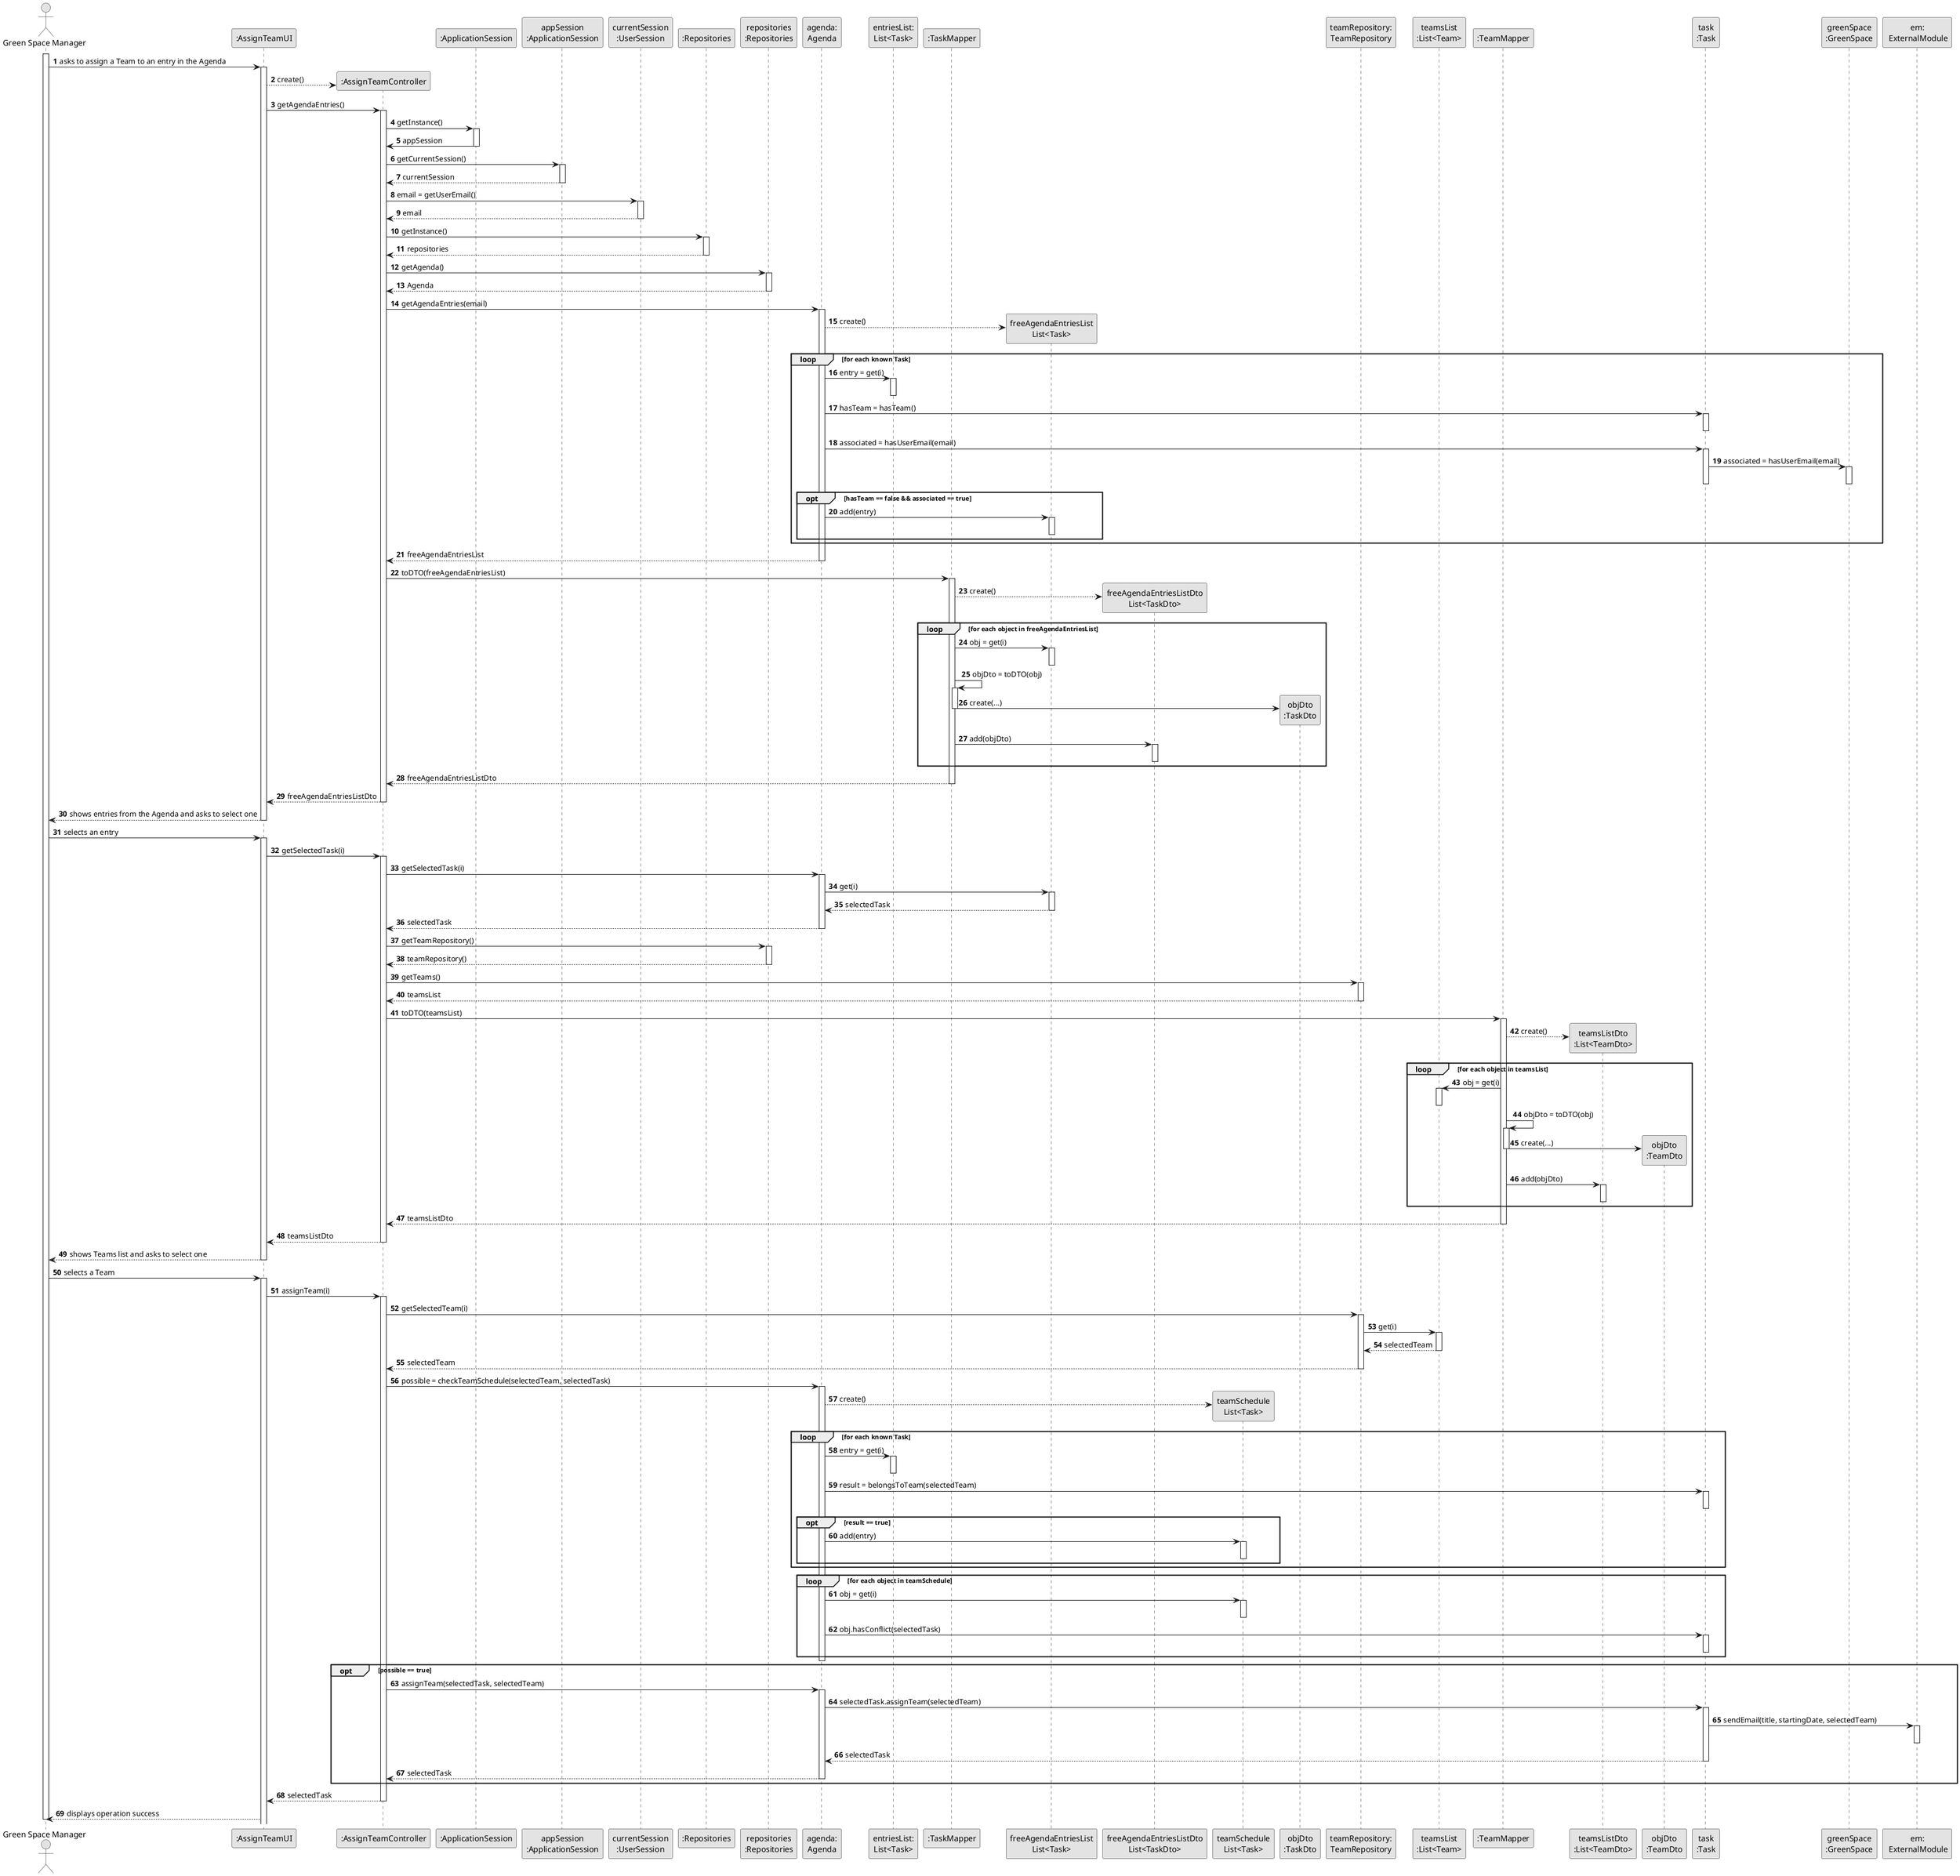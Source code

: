 @startuml
skinparam monochrome true
skinparam packageStyle rectangle
skinparam shadowing false

autonumber

'hide footbox
actor "Green Space Manager" as GSM
participant ":AssignTeamUI" as UI
participant ":AssignTeamController" as CTRL
participant ":ApplicationSession" as _APP
participant "appSession\n:ApplicationSession" as APP
participant "currentSession\n:UserSession" as SESSION
participant ":Repositories" as RepositorySingleton
participant "repositories\n:Repositories" as PLAT
participant "agenda:\nAgenda" as Agenda
participant "entriesList:\nList<Task>" as EntriesList
participant ":TaskMapper" as TaskMapper
participant "freeAgendaEntriesList\nList<Task>" as freeAgendaEntriesList
participant "freeAgendaEntriesListDto\nList<TaskDto>" as freeAgendaEntriesListDto
participant "teamSchedule\nList<Task>" as teamSchedule
participant "objDto\n:TaskDto" as taskDto
participant "teamRepository:\nTeamRepository" as TeamRepository
participant "teamsList\n:List<Team>" as teamsList
participant ":TeamMapper" as TeamMapper
participant "teamsListDto\n:List<TeamDto>" as teamsListDto
participant "objDto\n:TeamDto" as teamDto
participant "task\n:Task" as Task
participant "greenSpace\n:GreenSpace" as greenSpace
participant "em:\n ExternalModule" as EM

activate GSM

    GSM -> UI : asks to assign a Team to an entry in the Agenda
    activate UI

        UI --> CTRL** : create()
        UI -> CTRL : getAgendaEntries()
        activate CTRL

        CTRL -> _APP: getInstance()
            activate _APP
                _APP -> CTRL: appSession
            deactivate _APP

            CTRL -> APP: getCurrentSession()
            activate APP

                APP --> CTRL: currentSession
            deactivate APP

            CTRL -> SESSION: email = getUserEmail()
                activate SESSION

                SESSION --> CTRL: email
            deactivate SESSION

            CTRL -> RepositorySingleton : getInstance()
                activate RepositorySingleton

                    RepositorySingleton --> CTRL: repositories
                deactivate RepositorySingleton

                CTRL -> PLAT : getAgenda()
                activate PLAT

                    PLAT --> CTRL : Agenda
                deactivate PLAT

                CTRL -> Agenda : getAgendaEntries(email)
                activate Agenda

                    Agenda --> freeAgendaEntriesList** : create()

                    loop for each known Task

                        Agenda -> EntriesList : entry = get(i)
                        activate EntriesList
                        deactivate EntriesList

                        Agenda -> Task : hasTeam = hasTeam()
                        activate Task
                        deactivate Task

                        Agenda -> Task : associated = hasUserEmail(email)
                        activate Task

                            Task -> greenSpace : associated = hasUserEmail(email)
                            activate greenSpace
                            deactivate greenSpace

                        deactivate Task

                        opt hasTeam == false && associated == true

                            Agenda -> freeAgendaEntriesList : add(entry)
                            activate freeAgendaEntriesList
                            deactivate freeAgendaEntriesList

                        end opt

                    end loop

                    Agenda --> CTRL : freeAgendaEntriesList
                deactivate Agenda

                CTRL -> TaskMapper : toDTO(freeAgendaEntriesList)
                activate TaskMapper

                    TaskMapper --> freeAgendaEntriesListDto** : create()

                    loop for each object in freeAgendaEntriesList
                        TaskMapper -> freeAgendaEntriesList : obj = get(i)
                        activate freeAgendaEntriesList

                            deactivate freeAgendaEntriesList

                        TaskMapper -> TaskMapper : objDto = toDTO(obj)
                        activate TaskMapper

                            TaskMapper -> taskDto** :create(...)
                            deactivate TaskMapper

                        TaskMapper -> freeAgendaEntriesListDto : add(objDto)
                        activate freeAgendaEntriesListDto

                            deactivate freeAgendaEntriesListDto

                        end loop

                    TaskMapper --> CTRL : freeAgendaEntriesListDto
                    deactivate TaskMapper

                CTRL --> UI : freeAgendaEntriesListDto
                deactivate CTRL
            UI --> GSM : shows entries from the Agenda and asks to select one
            deactivate UI

        GSM -> UI : selects an entry
        activate UI

            UI -> CTRL : getSelectedTask(i)
            activate CTRL

                CTRL -> Agenda : getSelectedTask(i)
                activate Agenda

                    Agenda -> freeAgendaEntriesList : get(i)
                    activate freeAgendaEntriesList

                        freeAgendaEntriesList --> Agenda : selectedTask
                    deactivate freeAgendaEntriesList

                    Agenda --> CTRL : selectedTask
                    deactivate Agenda

                    CTRL -> PLAT : getTeamRepository()
                    activate PLAT

                        PLAT --> CTRL : teamRepository()
                    deactivate PLAT

                    CTRL -> TeamRepository : getTeams()
                    activate TeamRepository

                        TeamRepository --> CTRL : teamsList
                    deactivate TeamRepository

                CTRL -> TeamMapper : toDTO(teamsList)
                activate TeamMapper

                    TeamMapper --> teamsListDto** : create()

                    loop for each object in teamsList

                        TeamMapper -> teamsList : obj = get(i)
                        activate teamsList
                        deactivate teamsList


                        TeamMapper -> TeamMapper : objDto = toDTO(obj)
                        activate TeamMapper

                            TeamMapper -> teamDto** :create(...)
                            deactivate TeamMapper

                        TeamMapper -> teamsListDto : add(objDto)
                        activate teamsListDto

                            deactivate teamsListDto

                        end loop

                    TeamMapper --> CTRL : teamsListDto
                    deactivate TeamMapper

                CTRL --> UI : teamsListDto
                deactivate CTRL

            UI --> GSM : shows Teams list and asks to select one
            deactivate UI

        GSM -> UI : selects a Team
        activate UI

            UI -> CTRL : assignTeam(i)
            activate CTRL

                CTRL -> TeamRepository : getSelectedTeam(i)
                activate TeamRepository

                    TeamRepository -> teamsList : get(i)
                    activate teamsList

                        teamsList --> TeamRepository : selectedTeam
                    deactivate teamsList

                    TeamRepository --> CTRL : selectedTeam
                    deactivate TeamRepository

                    CTRL -> Agenda : possible = checkTeamSchedule(selectedTeam, selectedTask)
                    activate Agenda

                        Agenda --> teamSchedule** : create()

                        loop for each known Task

                            Agenda -> EntriesList : entry = get(i)
                            activate EntriesList
                            deactivate EntriesList

                            Agenda -> Task : result = belongsToTeam(selectedTeam)
                            activate Task
                            deactivate Task

                            opt result == true

                                Agenda -> teamSchedule : add(entry)
                                activate teamSchedule
                                deactivate teamSchedule

                            end opt

                        end loop

                        loop for each object in teamSchedule

                            Agenda -> teamSchedule : obj = get(i)
                            activate teamSchedule
                            deactivate teamSchedule

                            Agenda -> Task : obj.hasConflict(selectedTask)
                            activate Task
                            deactivate Task

                        end loop

                    deactivate Agenda

                    opt possible == true

                    CTRL -> Agenda : assignTeam(selectedTask, selectedTeam)
                    activate Agenda

                        Agenda -> Task : selectedTask.assignTeam(selectedTeam)
                        activate Task

                            Task -> EM : sendEmail(title, startingDate, selectedTeam)
                            activate EM
                            deactivate EM

                            Task --> Agenda : selectedTask
                            deactivate Task

                        Agenda --> CTRL : selectedTask
                        deactivate Agenda

                        end opt

                    CTRL --> UI : selectedTask
                    deactivate CTRL

                UI --> GSM : displays operation success

        deactivate GSM

@enduml